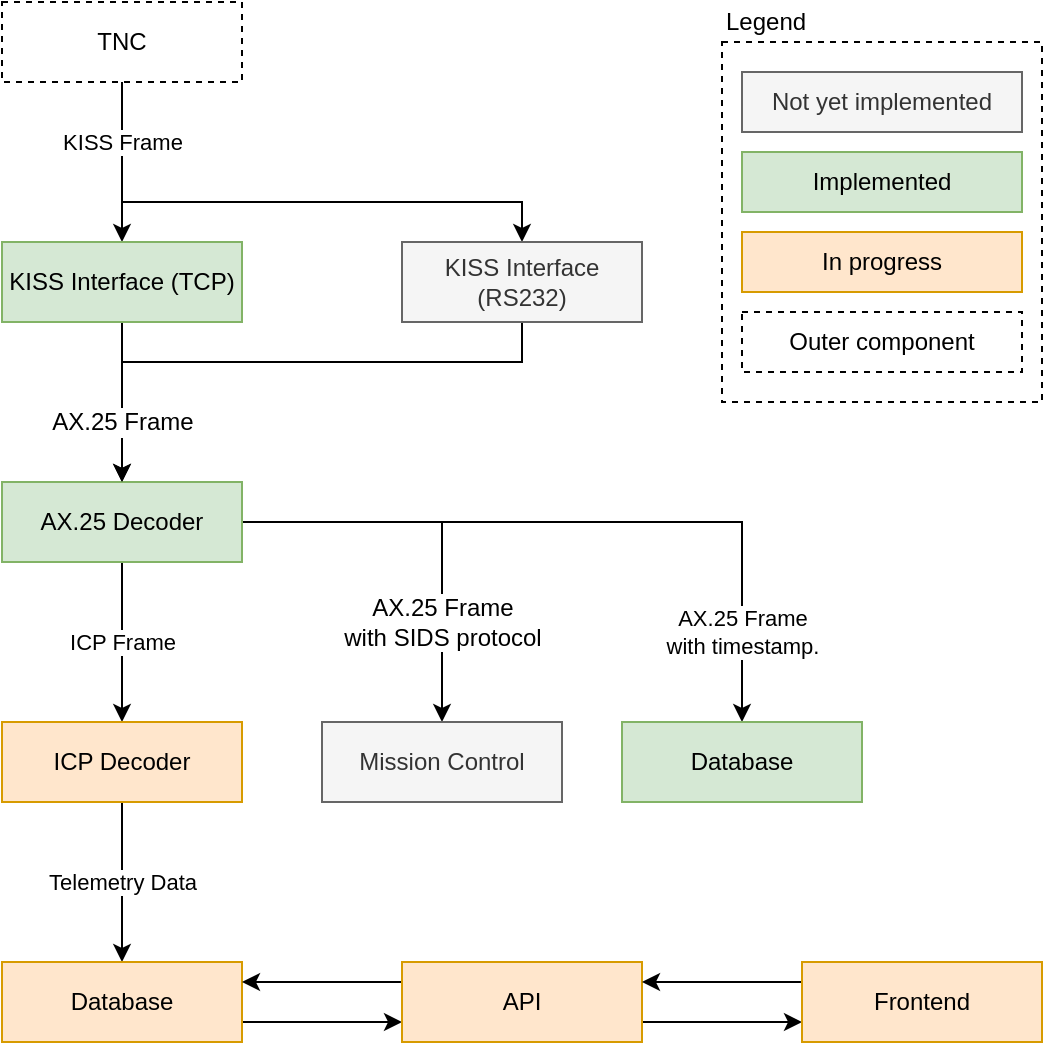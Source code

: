 <mxfile version="11.1.2" type="device"><diagram id="upynwrqtUU4IqvPV7B7y" name="Page-1"><mxGraphModel dx="1916" dy="1202" grid="1" gridSize="10" guides="1" tooltips="1" connect="1" arrows="1" fold="1" page="1" pageScale="1" pageWidth="850" pageHeight="1100" math="0" shadow="0"><root><mxCell id="0"/><mxCell id="1" parent="0"/><mxCell id="DJDqklkBuW6XPj0T5VGV-36" value="" style="rounded=0;whiteSpace=wrap;html=1;fillColor=none;dashed=1;" vertex="1" parent="1"><mxGeometry x="400" y="60" width="160" height="180" as="geometry"/></mxCell><mxCell id="DJDqklkBuW6XPj0T5VGV-11" value="" style="edgeStyle=orthogonalEdgeStyle;rounded=0;orthogonalLoop=1;jettySize=auto;html=1;" edge="1" parent="1" source="DJDqklkBuW6XPj0T5VGV-4" target="DJDqklkBuW6XPj0T5VGV-10"><mxGeometry relative="1" as="geometry"/></mxCell><mxCell id="DJDqklkBuW6XPj0T5VGV-21" value="KISS Frame" style="edgeStyle=orthogonalEdgeStyle;rounded=0;orthogonalLoop=1;jettySize=auto;html=1;entryX=0.5;entryY=0;entryDx=0;entryDy=0;" edge="1" parent="1" source="DJDqklkBuW6XPj0T5VGV-4" target="DJDqklkBuW6XPj0T5VGV-18"><mxGeometry x="-0.786" relative="1" as="geometry"><Array as="points"><mxPoint x="100" y="140"/><mxPoint x="300" y="140"/></Array><mxPoint as="offset"/></mxGeometry></mxCell><mxCell id="DJDqklkBuW6XPj0T5VGV-4" value="TNC" style="rounded=0;whiteSpace=wrap;html=1;dashed=1;" vertex="1" parent="1"><mxGeometry x="40" y="40" width="120" height="40" as="geometry"/></mxCell><mxCell id="DJDqklkBuW6XPj0T5VGV-13" value="" style="edgeStyle=orthogonalEdgeStyle;rounded=0;orthogonalLoop=1;jettySize=auto;html=1;" edge="1" parent="1" source="DJDqklkBuW6XPj0T5VGV-10" target="DJDqklkBuW6XPj0T5VGV-12"><mxGeometry relative="1" as="geometry"/></mxCell><mxCell id="DJDqklkBuW6XPj0T5VGV-10" value="KISS Interface (TCP)" style="rounded=0;whiteSpace=wrap;html=1;fillColor=#d5e8d4;strokeColor=#82b366;" vertex="1" parent="1"><mxGeometry x="40" y="160" width="120" height="40" as="geometry"/></mxCell><mxCell id="DJDqklkBuW6XPj0T5VGV-15" value="ICP Frame" style="edgeStyle=orthogonalEdgeStyle;rounded=0;orthogonalLoop=1;jettySize=auto;html=1;" edge="1" parent="1" source="DJDqklkBuW6XPj0T5VGV-12" target="DJDqklkBuW6XPj0T5VGV-14"><mxGeometry relative="1" as="geometry"/></mxCell><mxCell id="DJDqklkBuW6XPj0T5VGV-20" value="" style="edgeStyle=orthogonalEdgeStyle;rounded=0;orthogonalLoop=1;jettySize=auto;html=1;" edge="1" parent="1" source="DJDqklkBuW6XPj0T5VGV-12" target="DJDqklkBuW6XPj0T5VGV-19"><mxGeometry relative="1" as="geometry"/></mxCell><mxCell id="DJDqklkBuW6XPj0T5VGV-25" value="AX.25 Frame &lt;br&gt;with SIDS protocol" style="text;html=1;resizable=0;points=[];align=center;verticalAlign=middle;labelBackgroundColor=#ffffff;" vertex="1" connectable="0" parent="DJDqklkBuW6XPj0T5VGV-20"><mxGeometry x="-0.325" relative="1" as="geometry"><mxPoint x="32" y="50" as="offset"/></mxGeometry></mxCell><mxCell id="DJDqklkBuW6XPj0T5VGV-30" value="AX.25 Frame &lt;br&gt;with timestamp." style="edgeStyle=orthogonalEdgeStyle;rounded=0;orthogonalLoop=1;jettySize=auto;html=1;entryX=0.5;entryY=0;entryDx=0;entryDy=0;" edge="1" parent="1" source="DJDqklkBuW6XPj0T5VGV-12" target="DJDqklkBuW6XPj0T5VGV-31"><mxGeometry x="0.744" relative="1" as="geometry"><mxPoint x="450" y="400" as="targetPoint"/><Array as="points"><mxPoint x="410" y="300"/></Array><mxPoint as="offset"/></mxGeometry></mxCell><mxCell id="DJDqklkBuW6XPj0T5VGV-12" value="AX.25 Decoder" style="rounded=0;whiteSpace=wrap;html=1;fillColor=#d5e8d4;strokeColor=#82b366;" vertex="1" parent="1"><mxGeometry x="40" y="280" width="120" height="40" as="geometry"/></mxCell><mxCell id="DJDqklkBuW6XPj0T5VGV-19" value="Mission Control" style="rounded=0;whiteSpace=wrap;html=1;fillColor=#f5f5f5;strokeColor=#666666;fontColor=#333333;" vertex="1" parent="1"><mxGeometry x="200" y="400" width="120" height="40" as="geometry"/></mxCell><mxCell id="DJDqklkBuW6XPj0T5VGV-17" value="Telemetry Data" style="edgeStyle=orthogonalEdgeStyle;rounded=0;orthogonalLoop=1;jettySize=auto;html=1;" edge="1" parent="1" source="DJDqklkBuW6XPj0T5VGV-14" target="DJDqklkBuW6XPj0T5VGV-16"><mxGeometry relative="1" as="geometry"/></mxCell><mxCell id="DJDqklkBuW6XPj0T5VGV-14" value="ICP Decoder" style="rounded=0;whiteSpace=wrap;html=1;fillColor=#ffe6cc;strokeColor=#d79b00;" vertex="1" parent="1"><mxGeometry x="40" y="400" width="120" height="40" as="geometry"/></mxCell><mxCell id="DJDqklkBuW6XPj0T5VGV-40" style="edgeStyle=orthogonalEdgeStyle;rounded=0;orthogonalLoop=1;jettySize=auto;html=1;entryX=0;entryY=0.75;entryDx=0;entryDy=0;exitX=1;exitY=0.75;exitDx=0;exitDy=0;" edge="1" parent="1" source="DJDqklkBuW6XPj0T5VGV-16" target="DJDqklkBuW6XPj0T5VGV-38"><mxGeometry relative="1" as="geometry"/></mxCell><mxCell id="DJDqklkBuW6XPj0T5VGV-16" value="Database" style="rounded=0;whiteSpace=wrap;html=1;fillColor=#ffe6cc;strokeColor=#d79b00;" vertex="1" parent="1"><mxGeometry x="40" y="520" width="120" height="40" as="geometry"/></mxCell><mxCell id="DJDqklkBuW6XPj0T5VGV-22" style="edgeStyle=orthogonalEdgeStyle;rounded=0;orthogonalLoop=1;jettySize=auto;html=1;entryX=0.5;entryY=0;entryDx=0;entryDy=0;" edge="1" parent="1" source="DJDqklkBuW6XPj0T5VGV-18" target="DJDqklkBuW6XPj0T5VGV-12"><mxGeometry relative="1" as="geometry"><Array as="points"><mxPoint x="300" y="220"/><mxPoint x="100" y="220"/></Array></mxGeometry></mxCell><mxCell id="DJDqklkBuW6XPj0T5VGV-24" value="AX.25 Frame" style="text;html=1;resizable=0;points=[];align=center;verticalAlign=middle;labelBackgroundColor=#ffffff;" vertex="1" connectable="0" parent="DJDqklkBuW6XPj0T5VGV-22"><mxGeometry x="0.071" y="5" relative="1" as="geometry"><mxPoint x="-70" y="25" as="offset"/></mxGeometry></mxCell><mxCell id="DJDqklkBuW6XPj0T5VGV-18" value="KISS Interface (RS232)" style="rounded=0;whiteSpace=wrap;html=1;fillColor=#f5f5f5;strokeColor=#666666;fontColor=#333333;" vertex="1" parent="1"><mxGeometry x="240" y="160" width="120" height="40" as="geometry"/></mxCell><mxCell id="DJDqklkBuW6XPj0T5VGV-26" value="Not yet implemented" style="rounded=0;whiteSpace=wrap;html=1;fillColor=#f5f5f5;strokeColor=#666666;fontColor=#333333;" vertex="1" parent="1"><mxGeometry x="410" y="75" width="140" height="30" as="geometry"/></mxCell><mxCell id="DJDqklkBuW6XPj0T5VGV-27" value="Implemented" style="rounded=0;whiteSpace=wrap;html=1;fillColor=#d5e8d4;strokeColor=#82b366;" vertex="1" parent="1"><mxGeometry x="410" y="115" width="140" height="30" as="geometry"/></mxCell><mxCell id="DJDqklkBuW6XPj0T5VGV-28" value="In progress" style="rounded=0;whiteSpace=wrap;html=1;fillColor=#ffe6cc;strokeColor=#d79b00;" vertex="1" parent="1"><mxGeometry x="410" y="155" width="140" height="30" as="geometry"/></mxCell><mxCell id="DJDqklkBuW6XPj0T5VGV-29" value="Outer component" style="rounded=0;whiteSpace=wrap;html=1;dashed=1;" vertex="1" parent="1"><mxGeometry x="410" y="195" width="140" height="30" as="geometry"/></mxCell><mxCell id="DJDqklkBuW6XPj0T5VGV-31" value="Database" style="rounded=0;whiteSpace=wrap;html=1;fillColor=#d5e8d4;strokeColor=#82b366;" vertex="1" parent="1"><mxGeometry x="350" y="400" width="120" height="40" as="geometry"/></mxCell><mxCell id="DJDqklkBuW6XPj0T5VGV-37" value="Legend" style="text;html=1;resizable=0;points=[];autosize=1;align=left;verticalAlign=top;spacingTop=-4;" vertex="1" parent="1"><mxGeometry x="400" y="40" width="60" height="20" as="geometry"/></mxCell><mxCell id="DJDqklkBuW6XPj0T5VGV-39" style="edgeStyle=orthogonalEdgeStyle;rounded=0;orthogonalLoop=1;jettySize=auto;html=1;entryX=1;entryY=0.25;entryDx=0;entryDy=0;exitX=0;exitY=0.25;exitDx=0;exitDy=0;" edge="1" parent="1" source="DJDqklkBuW6XPj0T5VGV-38" target="DJDqklkBuW6XPj0T5VGV-16"><mxGeometry relative="1" as="geometry"><Array as="points"><mxPoint x="230" y="530"/><mxPoint x="230" y="530"/></Array></mxGeometry></mxCell><mxCell id="DJDqklkBuW6XPj0T5VGV-49" style="edgeStyle=orthogonalEdgeStyle;rounded=0;orthogonalLoop=1;jettySize=auto;html=1;entryX=0;entryY=0.75;entryDx=0;entryDy=0;exitX=1;exitY=0.75;exitDx=0;exitDy=0;" edge="1" parent="1" source="DJDqklkBuW6XPj0T5VGV-38" target="DJDqklkBuW6XPj0T5VGV-50"><mxGeometry relative="1" as="geometry"><mxPoint x="440" y="540" as="targetPoint"/><Array as="points"/></mxGeometry></mxCell><mxCell id="DJDqklkBuW6XPj0T5VGV-38" value="API" style="rounded=0;whiteSpace=wrap;html=1;strokeColor=#d79b00;fillColor=#ffe6cc;" vertex="1" parent="1"><mxGeometry x="240" y="520" width="120" height="40" as="geometry"/></mxCell><mxCell id="DJDqklkBuW6XPj0T5VGV-51" style="edgeStyle=orthogonalEdgeStyle;rounded=0;orthogonalLoop=1;jettySize=auto;html=1;entryX=1;entryY=0.25;entryDx=0;entryDy=0;exitX=0;exitY=0.25;exitDx=0;exitDy=0;" edge="1" parent="1" source="DJDqklkBuW6XPj0T5VGV-50" target="DJDqklkBuW6XPj0T5VGV-38"><mxGeometry relative="1" as="geometry"/></mxCell><mxCell id="DJDqklkBuW6XPj0T5VGV-50" value="Frontend" style="rounded=0;whiteSpace=wrap;html=1;strokeColor=#d79b00;fillColor=#ffe6cc;" vertex="1" parent="1"><mxGeometry x="440" y="520" width="120" height="40" as="geometry"/></mxCell></root></mxGraphModel></diagram></mxfile>